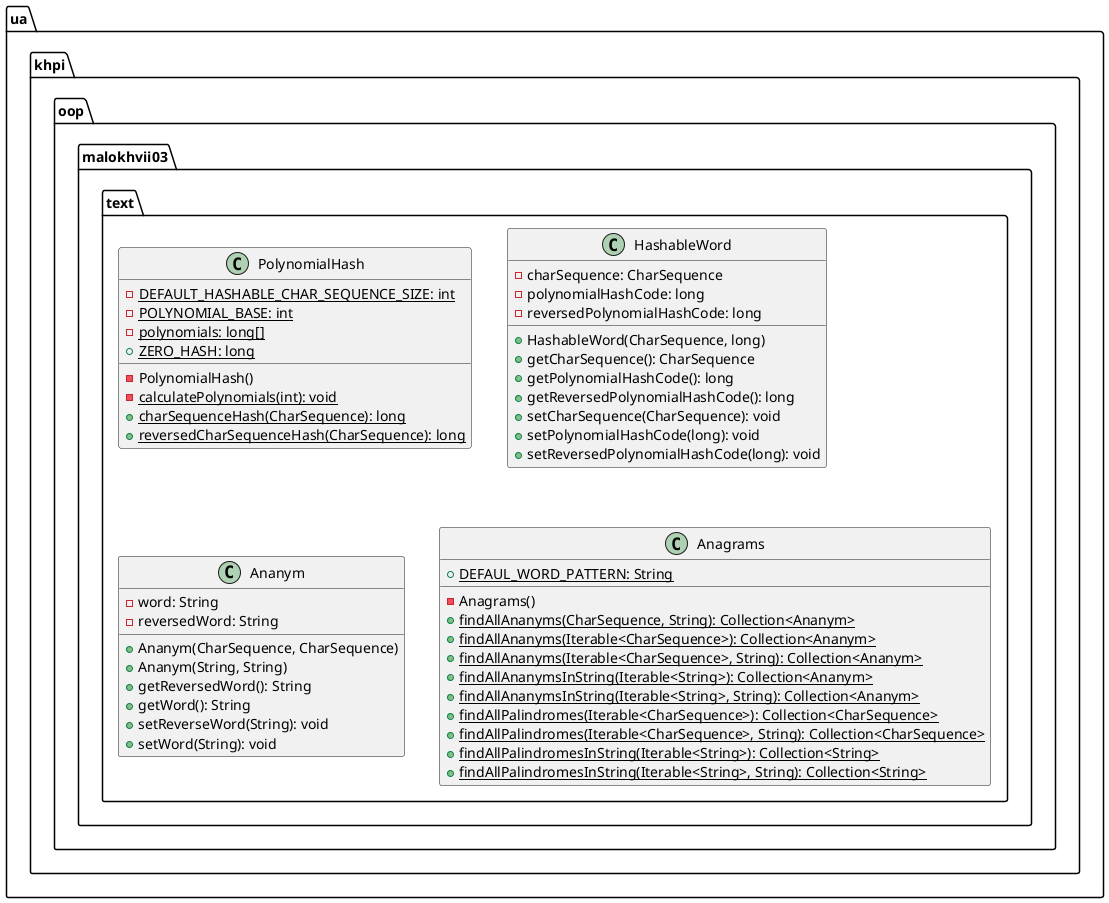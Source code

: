 @startuml

    namespace ua.khpi.oop.malokhvii03.text {

        class PolynomialHash {
            {static} -DEFAULT_HASHABLE_CHAR_SEQUENCE_SIZE: int
            {static} -POLYNOMIAL_BASE: int
            {static} -polynomials: long[]
            {static} +ZERO_HASH: long
            -PolynomialHash()
            {static} -calculatePolynomials(int): void
            {static} +charSequenceHash(CharSequence): long
            {static} +reversedCharSequenceHash(CharSequence): long
        }

        class HashableWord {
            -charSequence: CharSequence
            -polynomialHashCode: long
            -reversedPolynomialHashCode: long
            +HashableWord(CharSequence, long)
            +getCharSequence(): CharSequence
            +getPolynomialHashCode(): long
            +getReversedPolynomialHashCode(): long
            +setCharSequence(CharSequence): void
            +setPolynomialHashCode(long): void
            +setReversedPolynomialHashCode(long): void
        }

        class Ananym {
            -word: String
            -reversedWord: String
            +Ananym(CharSequence, CharSequence)
            +Ananym(String, String)
            +getReversedWord(): String
            +getWord(): String
            +setReverseWord(String): void
            +setWord(String): void
        }

        class Anagrams {
            {static} +DEFAUL_WORD_PATTERN: String
            -Anagrams()
            {static} +findAllAnanyms(CharSequence, String): Collection<Ananym>
            {static} +findAllAnanyms(Iterable<CharSequence>): Collection<Ananym>
            {static} +findAllAnanyms(Iterable<CharSequence>, String): Collection<Ananym>
            {static} +findAllAnanymsInString(Iterable<String>): Collection<Ananym>
            {static} +findAllAnanymsInString(Iterable<String>, String): Collection<Ananym>
            {static} +findAllPalindromes(Iterable<CharSequence>): Collection<CharSequence>
            {static} +findAllPalindromes(Iterable<CharSequence>, String): Collection<CharSequence>
            {static} +findAllPalindromesInString(Iterable<String>): Collection<String>
            {static} +findAllPalindromesInString(Iterable<String>, String): Collection<String>
        }

    }

@enduml
